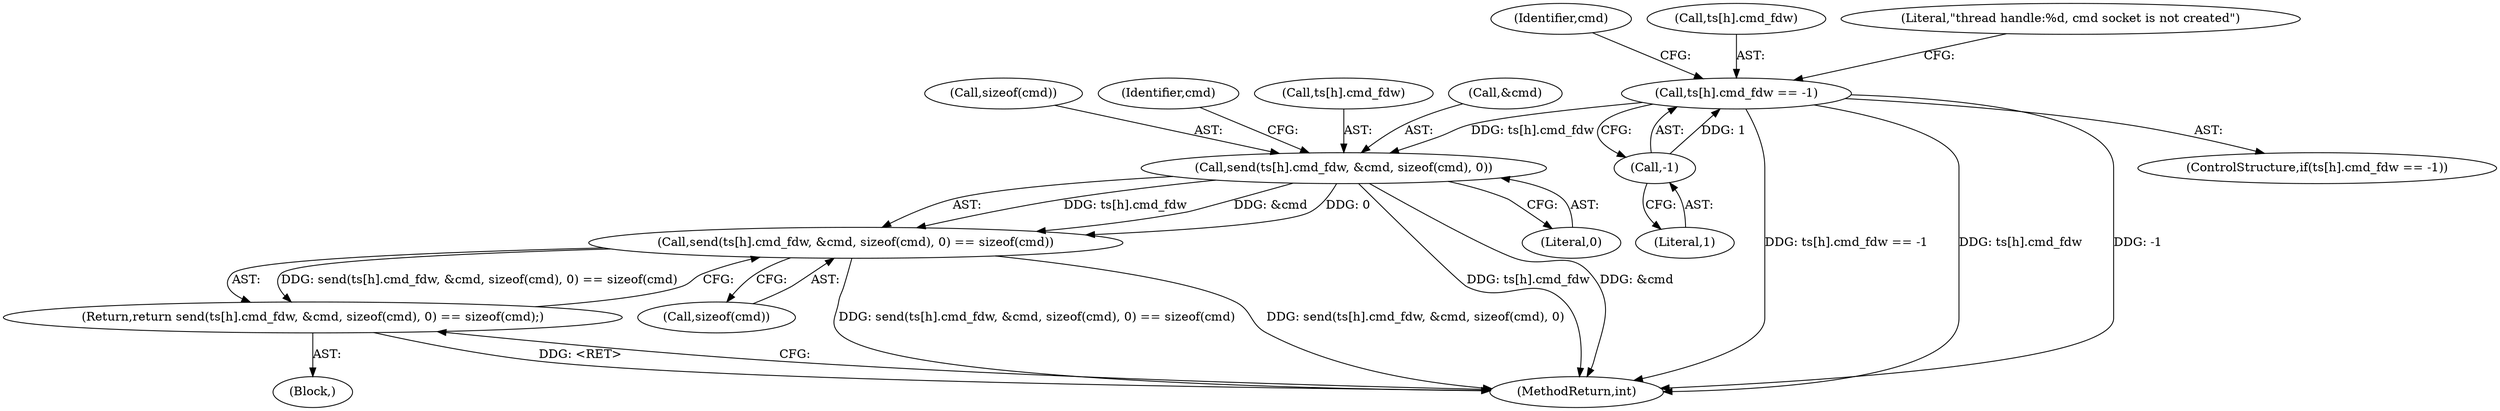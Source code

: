 digraph "1_Android_472271b153c5dc53c28beac55480a8d8434b2d5c_41@array" {
"1000118" [label="(Call,ts[h].cmd_fdw == -1)"];
"1000124" [label="(Call,-1)"];
"1000137" [label="(Call,send(ts[h].cmd_fdw, &cmd, sizeof(cmd), 0))"];
"1000136" [label="(Call,send(ts[h].cmd_fdw, &cmd, sizeof(cmd), 0) == sizeof(cmd))"];
"1000135" [label="(Return,return send(ts[h].cmd_fdw, &cmd, sizeof(cmd), 0) == sizeof(cmd);)"];
"1000135" [label="(Return,return send(ts[h].cmd_fdw, &cmd, sizeof(cmd), 0) == sizeof(cmd);)"];
"1000134" [label="(Identifier,cmd)"];
"1000148" [label="(Call,sizeof(cmd))"];
"1000150" [label="(MethodReturn,int)"];
"1000145" [label="(Call,sizeof(cmd))"];
"1000149" [label="(Identifier,cmd)"];
"1000117" [label="(ControlStructure,if(ts[h].cmd_fdw == -1))"];
"1000119" [label="(Call,ts[h].cmd_fdw)"];
"1000128" [label="(Literal,\"thread handle:%d, cmd socket is not created\")"];
"1000138" [label="(Call,ts[h].cmd_fdw)"];
"1000143" [label="(Call,&cmd)"];
"1000124" [label="(Call,-1)"];
"1000147" [label="(Literal,0)"];
"1000102" [label="(Block,)"];
"1000125" [label="(Literal,1)"];
"1000118" [label="(Call,ts[h].cmd_fdw == -1)"];
"1000136" [label="(Call,send(ts[h].cmd_fdw, &cmd, sizeof(cmd), 0) == sizeof(cmd))"];
"1000137" [label="(Call,send(ts[h].cmd_fdw, &cmd, sizeof(cmd), 0))"];
"1000118" -> "1000117"  [label="AST: "];
"1000118" -> "1000124"  [label="CFG: "];
"1000119" -> "1000118"  [label="AST: "];
"1000124" -> "1000118"  [label="AST: "];
"1000128" -> "1000118"  [label="CFG: "];
"1000134" -> "1000118"  [label="CFG: "];
"1000118" -> "1000150"  [label="DDG: ts[h].cmd_fdw == -1"];
"1000118" -> "1000150"  [label="DDG: ts[h].cmd_fdw"];
"1000118" -> "1000150"  [label="DDG: -1"];
"1000124" -> "1000118"  [label="DDG: 1"];
"1000118" -> "1000137"  [label="DDG: ts[h].cmd_fdw"];
"1000124" -> "1000125"  [label="CFG: "];
"1000125" -> "1000124"  [label="AST: "];
"1000137" -> "1000136"  [label="AST: "];
"1000137" -> "1000147"  [label="CFG: "];
"1000138" -> "1000137"  [label="AST: "];
"1000143" -> "1000137"  [label="AST: "];
"1000145" -> "1000137"  [label="AST: "];
"1000147" -> "1000137"  [label="AST: "];
"1000149" -> "1000137"  [label="CFG: "];
"1000137" -> "1000150"  [label="DDG: ts[h].cmd_fdw"];
"1000137" -> "1000150"  [label="DDG: &cmd"];
"1000137" -> "1000136"  [label="DDG: ts[h].cmd_fdw"];
"1000137" -> "1000136"  [label="DDG: &cmd"];
"1000137" -> "1000136"  [label="DDG: 0"];
"1000136" -> "1000135"  [label="AST: "];
"1000136" -> "1000148"  [label="CFG: "];
"1000148" -> "1000136"  [label="AST: "];
"1000135" -> "1000136"  [label="CFG: "];
"1000136" -> "1000150"  [label="DDG: send(ts[h].cmd_fdw, &cmd, sizeof(cmd), 0) == sizeof(cmd)"];
"1000136" -> "1000150"  [label="DDG: send(ts[h].cmd_fdw, &cmd, sizeof(cmd), 0)"];
"1000136" -> "1000135"  [label="DDG: send(ts[h].cmd_fdw, &cmd, sizeof(cmd), 0) == sizeof(cmd)"];
"1000135" -> "1000102"  [label="AST: "];
"1000150" -> "1000135"  [label="CFG: "];
"1000135" -> "1000150"  [label="DDG: <RET>"];
}
